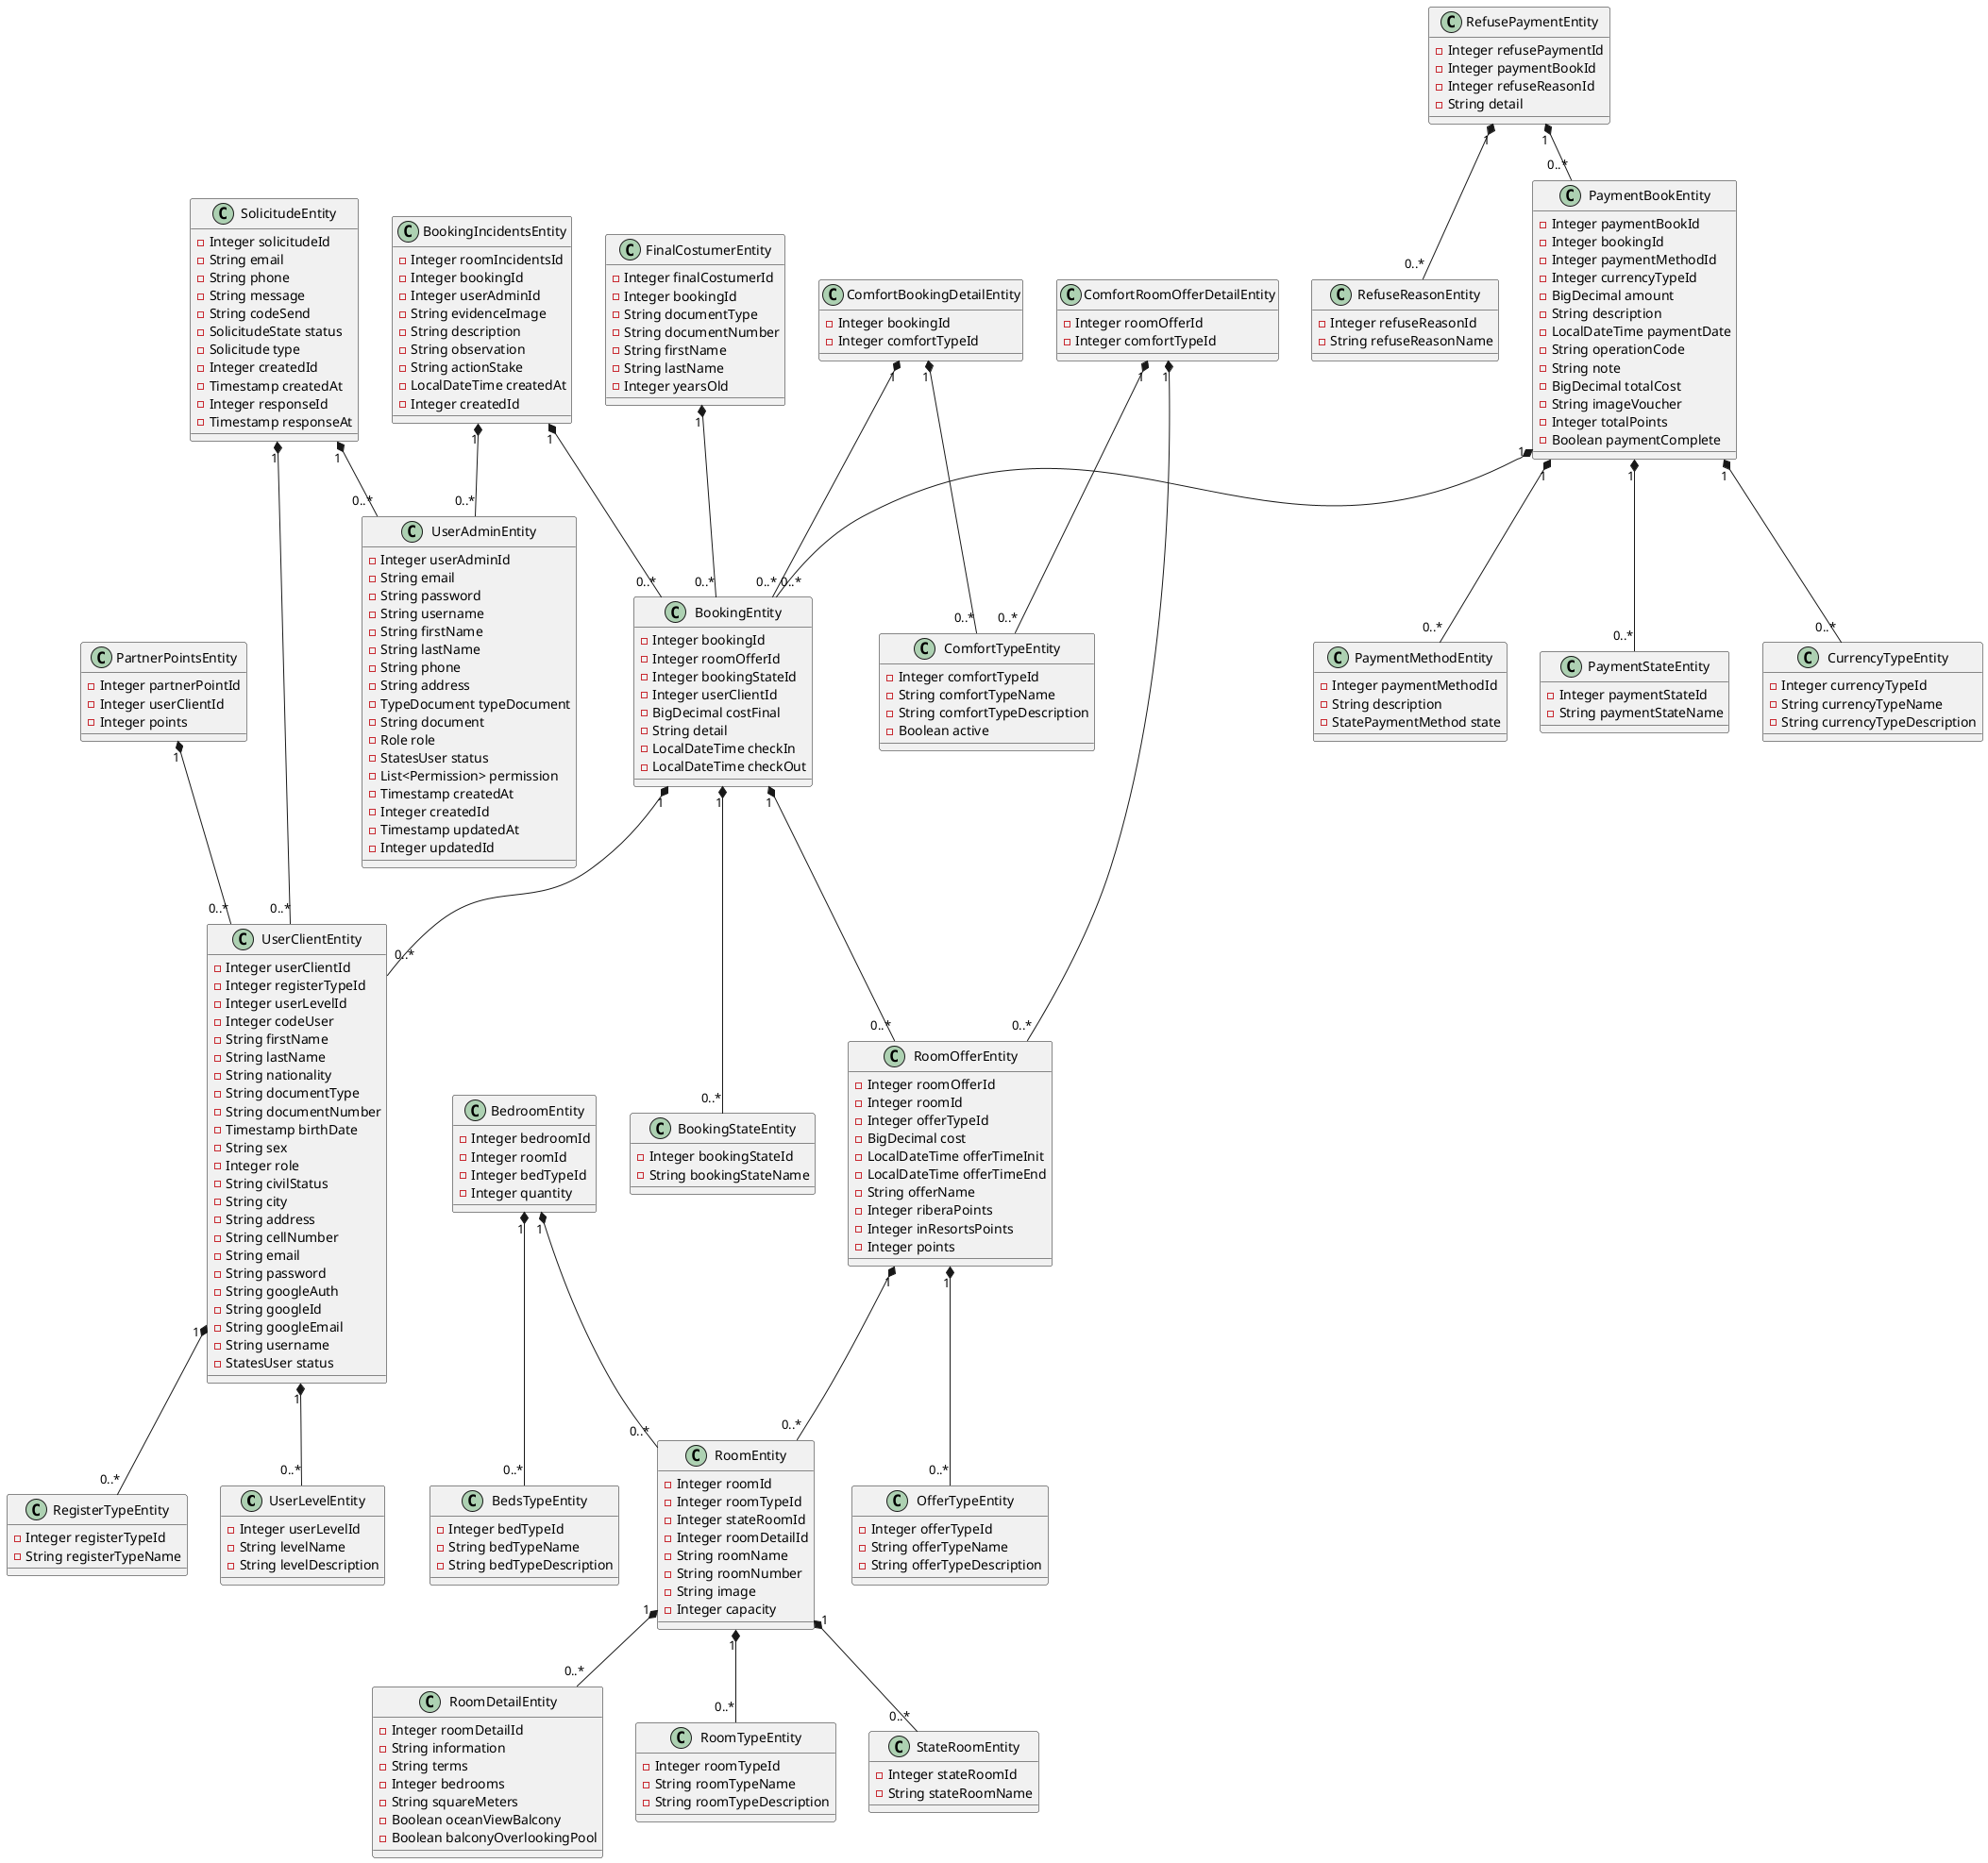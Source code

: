 @startuml

class UserLevelEntity {
    -Integer userLevelId
    -String levelName
    -String levelDescription
}

class RoomDetailEntity {
    -Integer roomDetailId
    -String information
    -String terms
    -Integer bedrooms
    -String squareMeters
    -Boolean oceanViewBalcony
    -Boolean balconyOverlookingPool
}

class RoomTypeEntity {
    -Integer roomTypeId
    -String roomTypeName
    -String roomTypeDescription
}

class StateRoomEntity {
    -Integer stateRoomId
    -String stateRoomName
}

class RoomEntity {
    -Integer roomId
    -Integer roomTypeId
    -Integer stateRoomId
    -Integer roomDetailId
    -String roomName
    -String roomNumber
    -String image
    -Integer capacity
}

class OfferTypeEntity {
    -Integer offerTypeId
    -String offerTypeName
    -String offerTypeDescription
}

class RoomOfferEntity {
    -Integer roomOfferId
    -Integer roomId
    -Integer offerTypeId
    -BigDecimal cost
    -LocalDateTime offerTimeInit
    -LocalDateTime offerTimeEnd
    -String offerName
    -Integer riberaPoints
    -Integer inResortsPoints
    -Integer points
}

class BookingStateEntity {
    -Integer bookingStateId
    -String bookingStateName
}

class BookingEntity {
    -Integer bookingId
    -Integer roomOfferId
    -Integer bookingStateId
    -Integer userClientId
    -BigDecimal costFinal
    -String detail
    -LocalDateTime checkIn
    -LocalDateTime checkOut
}

class ComfortTypeEntity {
    -Integer comfortTypeId
    -String comfortTypeName
    -String comfortTypeDescription
    -Boolean active
}

class ComfortBookingDetailEntity {
    -Integer bookingId
    -Integer comfortTypeId
}

class FinalCostumerEntity {
    -Integer finalCostumerId
    -Integer bookingId
    -String documentType
    -String documentNumber
    -String firstName
    -String lastName
    -Integer yearsOld
}

class PaymentMethodEntity {
    -Integer paymentMethodId
    -String description
    -StatePaymentMethod state
}

class PaymentStateEntity {
    -Integer paymentStateId
    -String paymentStateName
}

class RegisterTypeEntity {
    -Integer registerTypeId
    -String registerTypeName
}

class UserAdminEntity {
    -Integer userAdminId
    -String email
    -String password
    -String username
    -String firstName
    -String lastName
    -String phone
    -String address
    -TypeDocument typeDocument
    -String document
    -Role role
    -StatesUser status
    -List<Permission> permission
    -Timestamp createdAt
    -Integer createdId
    -Timestamp updatedAt
    -Integer updatedId
}

class UserClientEntity {
    -Integer userClientId
    -Integer registerTypeId
    -Integer userLevelId
    -Integer codeUser
    -String firstName
    -String lastName
    -String nationality
    -String documentType
    -String documentNumber
    -Timestamp birthDate
    -String sex
    -Integer role
    -String civilStatus
    -String city
    -String address
    -String cellNumber
    -String email
    -String password
    -String googleAuth
    -String googleId
    -String googleEmail
    -String username
    -StatesUser status
}

class PartnerPointsEntity {
    -Integer partnerPointId
    -Integer userClientId
    -Integer points
}

class BookingIncidentsEntity {
    -Integer roomIncidentsId
    -Integer bookingId
    -Integer userAdminId
    -String evidenceImage
    -String description
    -String observation
    -String actionStake
    -LocalDateTime createdAt
    -Integer createdId
}

class RefuseReasonEntity {
    -Integer refuseReasonId
    -String refuseReasonName
}

class CurrencyTypeEntity {
    -Integer currencyTypeId
    -String currencyTypeName
    -String currencyTypeDescription
}

class PaymentBookEntity {
    -Integer paymentBookId
    -Integer bookingId
    -Integer paymentMethodId
    -Integer currencyTypeId
    -BigDecimal amount
    -String description
    -LocalDateTime paymentDate
    -String operationCode
    -String note
    -BigDecimal totalCost
    -String imageVoucher
    -Integer totalPoints
    -Boolean paymentComplete
}

class RefusePaymentEntity {
    -Integer refusePaymentId
    -Integer paymentBookId
    -Integer refuseReasonId
    -String detail
}

class ComfortRoomOfferDetailEntity {
    -Integer roomOfferId
    -Integer comfortTypeId
}

class BedsTypeEntity {
    -Integer bedTypeId
    -String bedTypeName
    -String bedTypeDescription
}

class BedroomEntity {
    -Integer bedroomId
    -Integer roomId
    -Integer bedTypeId
    -Integer quantity
}

class SolicitudeEntity {
    -Integer solicitudeId
    -String email
    -String phone
    -String message
    -String codeSend
    -SolicitudeState status
    -Solicitude type
    -Integer createdId
    -Timestamp createdAt
    -Integer responseId
    -Timestamp responseAt
}

PartnerPointsEntity "1" *-- "0..*" UserClientEntity

UserClientEntity "1" *-- "0..*" RegisterTypeEntity
UserClientEntity "1" *-- "0..*" UserLevelEntity

BookingEntity "1" *-- "0..*" BookingStateEntity
BookingEntity "1" *-- "0..*" RoomOfferEntity
BookingEntity "1" *-- "0..*" UserClientEntity

ComfortBookingDetailEntity "1" *-- "0..*" BookingEntity
ComfortBookingDetailEntity "1" *-- "0..*" ComfortTypeEntity

BookingIncidentsEntity "1" *-- "0..*" BookingEntity

RoomOfferEntity "1" *-- "0..*" RoomEntity
RoomOfferEntity "1" *-- "0..*" OfferTypeEntity

ComfortRoomOfferDetailEntity  "1" *-- "0..*" RoomOfferEntity
ComfortRoomOfferDetailEntity  "1" *-- "0..*" ComfortTypeEntity

PaymentBookEntity "1" *-- "0..*" PaymentMethodEntity
PaymentBookEntity "1" *-- "0..*" PaymentStateEntity
PaymentBookEntity "1" *-- "0..*" BookingEntity
PaymentBookEntity "1" *-- "0..*" CurrencyTypeEntity

BedroomEntity "1" *-- "0..*" RoomEntity
BedroomEntity "1" *-- "0..*" BedsTypeEntity

RoomEntity "1" *-- "0..*" RoomTypeEntity
RoomEntity "1" *-- "0..*" StateRoomEntity
RoomEntity "1" *-- "0..*" RoomDetailEntity

RefusePaymentEntity "1" *-- "0..*" PaymentBookEntity
RefusePaymentEntity "1" *-- "0..*" RefuseReasonEntity

FinalCostumerEntity "1" *-- "0..*" BookingEntity

SolicitudeEntity "1" *-- "0..*" UserAdminEntity
SolicitudeEntity "1" *-- "0..*" UserClientEntity

BookingIncidentsEntity "1" *-- "0..*" UserAdminEntity

@enduml